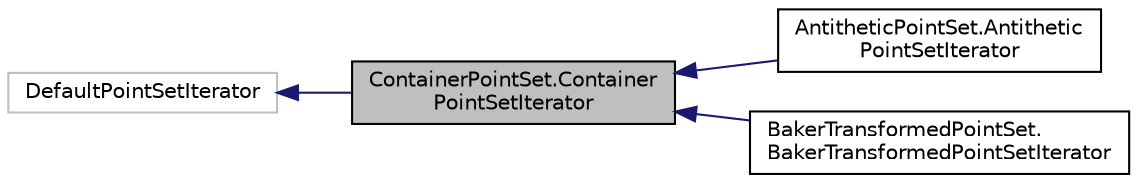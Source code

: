 digraph "ContainerPointSet.ContainerPointSetIterator"
{
 // INTERACTIVE_SVG=YES
  bgcolor="transparent";
  edge [fontname="Helvetica",fontsize="10",labelfontname="Helvetica",labelfontsize="10"];
  node [fontname="Helvetica",fontsize="10",shape=record];
  rankdir="LR";
  Node0 [label="ContainerPointSet.Container\lPointSetIterator",height=0.2,width=0.4,color="black", fillcolor="grey75", style="filled", fontcolor="black"];
  Node1 -> Node0 [dir="back",color="midnightblue",fontsize="10",style="solid",fontname="Helvetica"];
  Node1 [label="DefaultPointSetIterator",height=0.2,width=0.4,color="grey75"];
  Node0 -> Node2 [dir="back",color="midnightblue",fontsize="10",style="solid",fontname="Helvetica"];
  Node2 [label="AntitheticPointSet.Antithetic\lPointSetIterator",height=0.2,width=0.4,color="black",URL="$classumontreal_1_1ssj_1_1hups_1_1AntitheticPointSet_1_1AntitheticPointSetIterator.html"];
  Node0 -> Node3 [dir="back",color="midnightblue",fontsize="10",style="solid",fontname="Helvetica"];
  Node3 [label="BakerTransformedPointSet.\lBakerTransformedPointSetIterator",height=0.2,width=0.4,color="black",URL="$classumontreal_1_1ssj_1_1hups_1_1BakerTransformedPointSet_1_1BakerTransformedPointSetIterator.html"];
}
